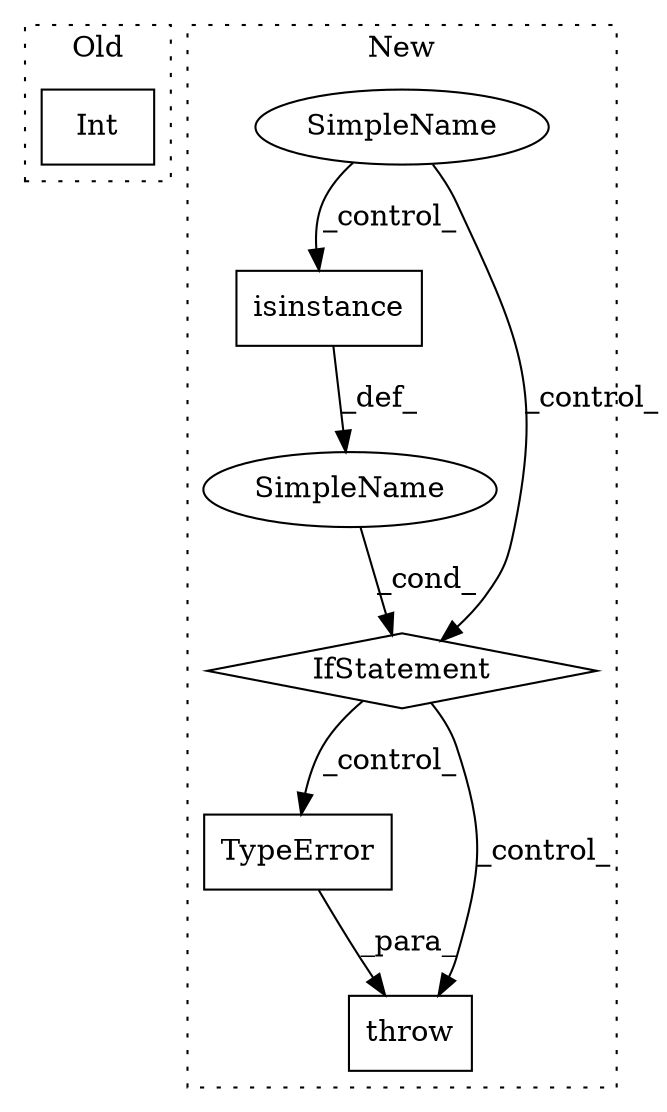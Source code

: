 digraph G {
subgraph cluster0 {
1 [label="Int" a="32" s="661,698" l="4,1" shape="box"];
label = "Old";
style="dotted";
}
subgraph cluster1 {
2 [label="TypeError" a="32" s="901,984" l="10,1" shape="box"];
3 [label="throw" a="53" s="895" l="6" shape="box"];
4 [label="isinstance" a="32" s="856,884" l="11,1" shape="box"];
5 [label="IfStatement" a="25" s="851,885" l="4,2" shape="diamond"];
6 [label="SimpleName" a="42" s="" l="" shape="ellipse"];
7 [label="SimpleName" a="42" s="" l="" shape="ellipse"];
label = "New";
style="dotted";
}
2 -> 3 [label="_para_"];
4 -> 6 [label="_def_"];
5 -> 3 [label="_control_"];
5 -> 2 [label="_control_"];
6 -> 5 [label="_cond_"];
7 -> 4 [label="_control_"];
7 -> 5 [label="_control_"];
}